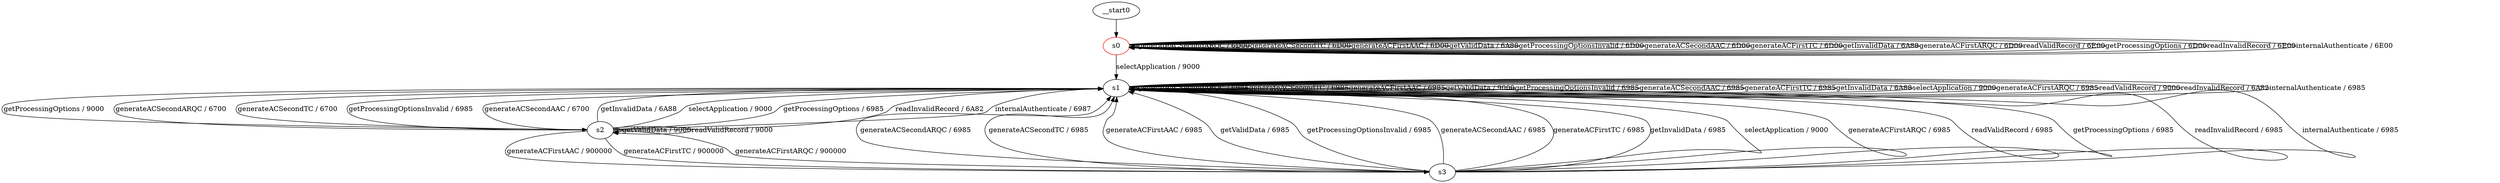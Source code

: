 digraph G {
s0 [color="red"]
s0 [label="s0"];
s1 [label="s1"];
s2 [label="s2"];
s3 [label="s3"];
s0 -> s0[label="generateACSecondARQC / 6D00"];
s0 -> s0[label="generateACSecondTC / 6D00"];
s0 -> s0[label="generateACFirstAAC / 6D00"];
s0 -> s0[label="getValidData / 6A88"];
s0 -> s0[label="getProcessingOptionsInvalid / 6D00"];
s0 -> s0[label="generateACSecondAAC / 6D00"];
s0 -> s0[label="generateACFirstTC / 6D00"];
s0 -> s0[label="getInvalidData / 6A88"];
s0 -> s1[label="selectApplication / 9000"];
s0 -> s0[label="generateACFirstARQC / 6D00"];
s0 -> s0[label="readValidRecord / 6E00"];
s0 -> s0[label="getProcessingOptions / 6D00"];
s0 -> s0[label="readInvalidRecord / 6E00"];
s0 -> s0[label="internalAuthenticate / 6E00"];
s1 -> s1[label="generateACSecondARQC / 6985"];
s1 -> s1[label="generateACSecondTC / 6985"];
s1 -> s1[label="generateACFirstAAC / 6985"];
s1 -> s1[label="getValidData / 9000"];
s1 -> s1[label="getProcessingOptionsInvalid / 6985"];
s1 -> s1[label="generateACSecondAAC / 6985"];
s1 -> s1[label="generateACFirstTC / 6985"];
s1 -> s1[label="getInvalidData / 6A88"];
s1 -> s1[label="selectApplication / 9000"];
s1 -> s1[label="generateACFirstARQC / 6985"];
s1 -> s1[label="readValidRecord / 9000"];
s1 -> s2[label="getProcessingOptions / 9000"];
s1 -> s1[label="readInvalidRecord / 6A82"];
s1 -> s1[label="internalAuthenticate / 6985"];
s2 -> s1[label="generateACSecondARQC / 6700"];
s2 -> s1[label="generateACSecondTC / 6700"];
s2 -> s3[label="generateACFirstAAC / 900000"];
s2 -> s2[label="getValidData / 9000"];
s2 -> s1[label="getProcessingOptionsInvalid / 6985"];
s2 -> s1[label="generateACSecondAAC / 6700"];
s2 -> s3[label="generateACFirstTC / 900000"];
s2 -> s1[label="getInvalidData / 6A88"];
s2 -> s1[label="selectApplication / 9000"];
s2 -> s3[label="generateACFirstARQC / 900000"];
s2 -> s2[label="readValidRecord / 9000"];
s2 -> s1[label="getProcessingOptions / 6985"];
s2 -> s1[label="readInvalidRecord / 6A82"];
s2 -> s1[label="internalAuthenticate / 6987"];
s3 -> s1[label="generateACSecondARQC / 6985"];
s3 -> s1[label="generateACSecondTC / 6985"];
s3 -> s1[label="generateACFirstAAC / 6985"];
s3 -> s1[label="getValidData / 6985"];
s3 -> s1[label="getProcessingOptionsInvalid / 6985"];
s3 -> s1[label="generateACSecondAAC / 6985"];
s3 -> s1[label="generateACFirstTC / 6985"];
s3 -> s1[label="getInvalidData / 6985"];
s3 -> s1[label="selectApplication / 9000"];
s3 -> s1[label="generateACFirstARQC / 6985"];
s3 -> s1[label="readValidRecord / 6985"];
s3 -> s1[label="getProcessingOptions / 6985"];
s3 -> s1[label="readInvalidRecord / 6985"];
s3 -> s1[label="internalAuthenticate / 6985"];
__start0 -> s0;
}
